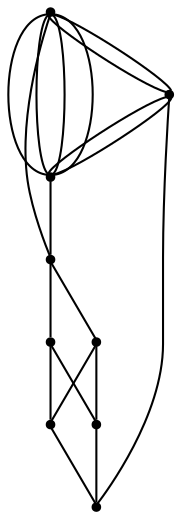 graph {
  node [shape=point,comment="{\"directed\":false,\"doi\":\"10.1007/978-3-030-92931-2_14\",\"figure\":\"6 (2)\"}"]

  v0 [pos="1501.0266649399512,362.90539147939285"]
  v1 [pos="1390.450603398865,606.1695038349017"]
  v2 [pos="1460.4649168530214,619.9888145210791"]
  v3 [pos="1324.102575549708,451.36342698236876"]
  v4 [pos="1360.94497349707,321.4323891505643"]
  v5 [pos="1360.94497349707,719.5075381943996"]
  v6 [pos="1261.4217553376068,420.9511128238847"]
  v7 [pos="1460.4649168530214,420.9511128238847"]
  v8 [pos="1261.4217553376068,619.9888145210791"]

  v8 -- v5 [id="-21",pos="1261.4217553376068,619.9888145210791 1360.94497349707,719.5075381943996 1360.94497349707,719.5075381943996 1360.94497349707,719.5075381943996"]
  v6 -- v8 [id="-22",pos="1261.4217553376068,420.9511128238847 1261.4217553376068,619.9888145210791 1261.4217553376068,619.9888145210791 1261.4217553376068,619.9888145210791"]
  v0 -- v3 [id="-24",pos="1501.0266649399512,362.90539147939285 1506.5567588618846,319.83220623073544 1506.5567588618846,316.590063312662 1505.794079380016,314.21055029684965 1505.0315270749827,311.8268404969043 1503.5020984525129,310.2974306185921 1498.7013000931565,305.5008878803234 1493.9006289106355,300.69601516142677 1485.8242639788248,292.62400958257354 1481.0234656194684,287.82333364781016 1476.2269912725158,283.0225941254082 1474.6975626500457,281.49324783473446 1472.855533366173,280.7305777000066 1471.0136312591353,279.967971152917 1468.850734819559,279.967971152917 1451.2603980086233,279.967971152917 1433.665991538955,279.967971152917 1400.644017521092,279.967971152917 1383.0496110514239,279.967971152917 1365.45507740492,279.967971152917 1363.2965049777472,279.967971152917 1361.4544756938742,280.7305777000066 1359.6124464100014,281.49324783473446 1358.0831449643667,283.0225941254082 1351.7529179825406,289.3526799384839 1345.4228181775497,295.68282933919784 1334.291792836367,306.8135910870369 1327.9616930313762,313.1478736842456 1321.627269213982,319.4779594973213 1320.10203742708,321.0031725915003 1319.3394851220467,323.38688239144574 1318.57260880461,325.7705921913912 1318.57260880461,329.0085383253314 1324.102575549708,451.36342698236876"]
  v2 -- v5 [id="-42",pos="1460.4649168530214,619.9888145210791 1360.94497349707,719.5075381943996 1360.94497349707,719.5075381943996 1360.94497349707,719.5075381943996"]
  v7 -- v8 [id="-43",pos="1460.4649168530214,420.9511128238847 1261.4217553376068,619.9888145210791 1261.4217553376068,619.9888145210791 1261.4217553376068,619.9888145210791"]
  v7 -- v2 [id="-44",pos="1460.4649168530214,420.9511128238847 1460.4649168530214,619.9888145210791 1460.4649168530214,619.9888145210791 1460.4649168530214,619.9888145210791"]
  v0 -- v1 [id="-73",pos="1501.0266649399512,362.90539147939285 1506.5567588618846,532.3967472713791 1506.5567588618846,535.6347251991388 1505.794079380016,538.0142382149511 1505.0315270749827,540.3979162210773 1503.5020984525129,541.9272943055702 1492.129437124078,553.2998162545294 1480.7567757956435,564.6723382034887 1459.532488090108,585.8962704099038 1448.1599539385088,597.268792358863 1436.7872926100742,608.6412825140031 1435.2578639876042,610.1706923923152 1432.8741885617808,610.9332989394047 1430.4945827946897,611.6959054864943 1427.256533388677,611.6959054864943 1390.450603398865,606.1695038349017"]
  v0 -- v1 [id="-75",pos="1501.0266649399512,362.90539147939285 1495.5006406767502,527.8168476170706 1495.5006406767502,531.05482554483 1494.7338915361488,533.4385035509563 1493.9712120542802,535.8180165667686 1492.4459802673782,537.3473946512615 1482.14847190538,547.6405800263612 1471.8593572145176,557.933765401461 1452.7938962898259,576.999056253976 1442.5005847633954,587.2881084325811 1432.207273236965,597.5854270041755 1430.6778446144951,599.1148368824877 1428.2940420118362,599.8774434295772 1425.9145634215806,600.6400499766667 1422.6765140155678,600.6400499766667 1390.450603398865,606.1695038349017"]
  v0 -- v3 [id="-77",pos="1501.0266649399512,362.90539147939285 1495.5006406767502,324.41210588504407 1495.5006406767502,321.17415975110373 1494.7338915361488,318.7904499511583 1493.9712120542802,316.4068037388513 1492.4459802673782,314.8773938605392 1488.7245317100262,311.1601876961299 1485.0030831526742,307.43878474758765 1479.0855450017073,301.52125553232054 1475.364096444355,297.79985258377815 1471.642647887003,294.0785132228742 1470.117416100101,292.55330012869524 1468.2755139930637,291.78649679747264 1466.4292878736228,291.02389025038303 1464.2705882696143,291.02389025038303 1448.205610422416,291.02389025038303 1432.1405053983822,291.02389025038303 1402.1691221311587,291.02389025038303 1386.0998202715568,291.02389025038303 1370.0390392599265,291.02389025038303 1367.8803396559183,291.02389025038303 1366.0341135364772,291.78649679747264 1364.1922114294398,292.55330012869524 1362.6627828069697,294.0785132228742 1357.4161024627158,299.32926246209036 1352.161155624161,304.5800117013064 1343.188829886987,313.5563606731978 1337.954740049437,318.7862531670253 1332.72471987062,324.0162092484911 1331.2410749088924,325.49563924303663 1330.4660592739904,327.8918122201045 1329.695113297821,330.28378841303936 1329.6325422948064,333.58843797964005 1324.102575549708,451.36342698236876"]
  v0 -- v3 [id="-80",pos="1501.0266649399512,362.90539147939285 1468.8007543232484,357.37116854827946 1465.5627049172358,357.37116854827946 1463.1830991501447,358.13377509536895 1460.799423724321,358.89638164245844 1459.2699951018512,360.42579152077064 1445.2927521845104,374.4069963342632 1431.311439608437,388.38406795126116 1404.8779887250894,414.8171312875726 1390.896676149016,428.79833610106516 1376.9194332316752,442.77954091455774 1375.390004609205,444.3048175963752 1373.0063291833817,445.0674241434648 1370.6267234162906,445.8300306905543 1367.3846043515452,445.8300306905543 1324.102575549708,451.36342698236876"]
  v4 -- v7 [id="-82",pos="1360.94497349707,321.4323891505643 1460.4649168530214,420.9511128238847 1460.4649168530214,420.9511128238847 1460.4649168530214,420.9511128238847"]
  v4 -- v6 [id="-83",pos="1360.94497349707,321.4323891505643 1261.4217553376068,420.9511128238847 1261.4217553376068,420.9511128238847 1261.4217553376068,420.9511128238847"]
  v0 -- v3 [id="-85",pos="1501.0266649399512,362.90539147939285 1473.3847161782548,368.42683329519195 1470.1466667722423,368.42683329519195 1467.7629913464186,369.1935730387761 1465.3791887437596,369.95624317350405 1463.849887298125,371.48145626768314 1449.8726443807843,385.4626610811757 1435.8912046278754,399.4438658946683 1409.457880921363,425.8769292309797 1395.4806380040225,439.85400084797766 1381.4991982511135,453.83520566147024 1379.9697696286437,455.36461553978245 1377.58609420282,456.12722208687194 1375.2064884357292,456.88982863396143 1371.9685662065517,456.88982863396143 1324.102575549708,451.36342698236876"]
  v0 -- v4 [id="-86",pos="1501.0266649399512,362.90539147939285 1464.141630958523,326.0122252172346 1461.8537196897523,323.72446916360434 1459.0866061052104,322.57849274472267 1456.3194925206685,321.4323891505643 1453.0814431146557,321.4323891505643 1360.94497349707,321.4323891505643"]
  v3 -- v1 [id="-88",pos="1324.102575549708,451.36342698236876 1318.57260880461,494.6412690451517 1318.57260880461,497.8792469729113 1319.3393579452113,500.2629249790375 1320.10203742708,502.642469788669 1321.627269213982,504.17184787316194 1331.9247775759802,514.4650332482618 1342.2180891024107,524.7582186233615 1361.2793531915343,543.8235094758764 1371.5726647179647,554.1166948509763 1381.8659762443951,564.409880226076 1383.395404866865,565.9392583105689 1384.1580843487336,568.3229363166951 1384.920636653767,570.7024811263266 1384.920636653767,573.9404272602669 1390.450603398865,606.1695038349017"]
  v6 -- v2 [id="-90",pos="1261.4217553376068,420.9511128238847 1163.764698266533,490.06127400938556 1163.764698266533,611.695841898856 1182.8052325314873,681.2644063694371 1201.8457667964412,750.837135830332 1239.930904985082,768.3438618723379 1278.3203773408247,777.0993073884977 1316.7098496965675,785.8506197081629 1355.415992372446,785.8506197081629 1391.3550214637824,769.2648334328125 1427.2899808963862,752.679047157462 1460.4660932387487,719.5075064005804 1460.4649168530214,619.9888145210791"]
  v1 -- v3 [id="-91",pos="1390.450603398865,606.1695038349017 1395.9806973207988,569.3647243900914 1395.9806973207988,566.1225814720179 1395.2139481801973,563.7388716720725 1394.4512686983287,561.3593586562602 1392.9260369114268,559.8299805717672 1382.6285285494284,549.5367951966675 1372.339413858566,539.2436098215678 1353.2739529338744,520.1783189690527 1342.980641407444,509.885133593953 1332.6873298810135,499.5919482188533 1331.1579012585437,498.0625701343604 1330.395221776675,495.68305711854805 1329.6326694716417,493.2993473186026 1329.6326694716417,490.06140118466226 1324.102575549708,451.36342698236876"]
  v5 -- v1 [id="-94",pos="1360.94497349707,719.5075381943996 1360.946022705962,642.1503782492242 1360.946022705962,638.9124957029223 1362.0878163341454,636.1494856400411 1363.233806797897,633.3824059683036 1365.5217180666675,631.0945227393966 1390.450603398865,606.1695038349017"]
  v3 -- v4 [id="-95",pos="1324.102575549708,451.36342698236876 1356.1327610167368,419.3342063551619 1358.42474194424,417.04657747680847 1359.5707324079915,414.28356741392724 1360.7209197073112,411.5164877421897 1360.7293133784474,408.27860519588785 1360.94497349707,321.4323891505643"]
}